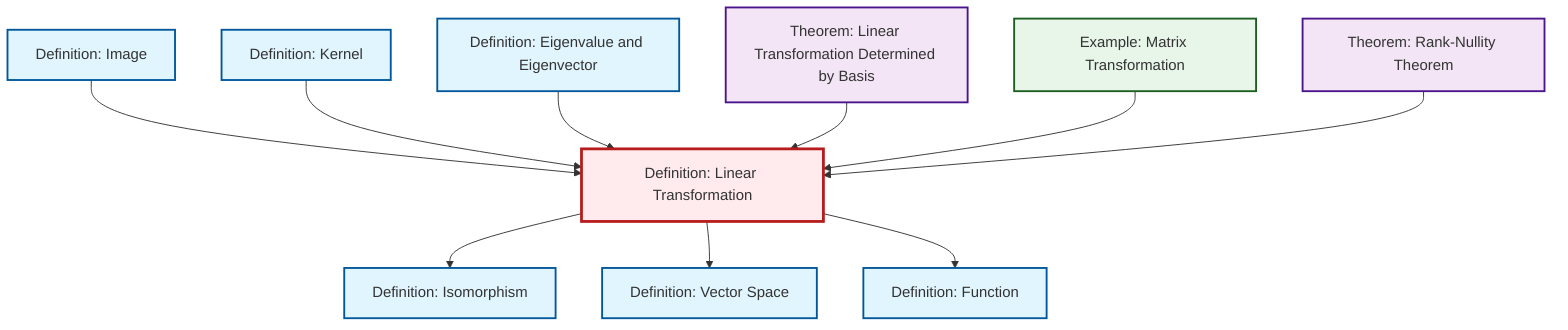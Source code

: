 graph TD
    classDef definition fill:#e1f5fe,stroke:#01579b,stroke-width:2px
    classDef theorem fill:#f3e5f5,stroke:#4a148c,stroke-width:2px
    classDef axiom fill:#fff3e0,stroke:#e65100,stroke-width:2px
    classDef example fill:#e8f5e9,stroke:#1b5e20,stroke-width:2px
    classDef current fill:#ffebee,stroke:#b71c1c,stroke-width:3px
    def-eigenvalue-eigenvector["Definition: Eigenvalue and Eigenvector"]:::definition
    thm-linear-transformation-basis["Theorem: Linear Transformation Determined by Basis"]:::theorem
    def-vector-space["Definition: Vector Space"]:::definition
    def-kernel["Definition: Kernel"]:::definition
    def-isomorphism["Definition: Isomorphism"]:::definition
    thm-rank-nullity["Theorem: Rank-Nullity Theorem"]:::theorem
    ex-matrix-transformation["Example: Matrix Transformation"]:::example
    def-linear-transformation["Definition: Linear Transformation"]:::definition
    def-function["Definition: Function"]:::definition
    def-image["Definition: Image"]:::definition
    def-image --> def-linear-transformation
    def-kernel --> def-linear-transformation
    def-eigenvalue-eigenvector --> def-linear-transformation
    thm-linear-transformation-basis --> def-linear-transformation
    ex-matrix-transformation --> def-linear-transformation
    thm-rank-nullity --> def-linear-transformation
    def-linear-transformation --> def-isomorphism
    def-linear-transformation --> def-vector-space
    def-linear-transformation --> def-function
    class def-linear-transformation current